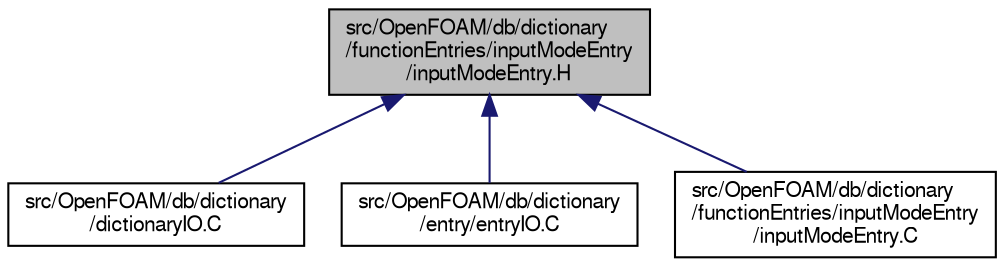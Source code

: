 digraph "src/OpenFOAM/db/dictionary/functionEntries/inputModeEntry/inputModeEntry.H"
{
  bgcolor="transparent";
  edge [fontname="FreeSans",fontsize="10",labelfontname="FreeSans",labelfontsize="10"];
  node [fontname="FreeSans",fontsize="10",shape=record];
  Node57 [label="src/OpenFOAM/db/dictionary\l/functionEntries/inputModeEntry\l/inputModeEntry.H",height=0.2,width=0.4,color="black", fillcolor="grey75", style="filled", fontcolor="black"];
  Node57 -> Node58 [dir="back",color="midnightblue",fontsize="10",style="solid",fontname="FreeSans"];
  Node58 [label="src/OpenFOAM/db/dictionary\l/dictionaryIO.C",height=0.2,width=0.4,color="black",URL="$a08816.html"];
  Node57 -> Node59 [dir="back",color="midnightblue",fontsize="10",style="solid",fontname="FreeSans"];
  Node59 [label="src/OpenFOAM/db/dictionary\l/entry/entryIO.C",height=0.2,width=0.4,color="black",URL="$a08828.html"];
  Node57 -> Node60 [dir="back",color="midnightblue",fontsize="10",style="solid",fontname="FreeSans"];
  Node60 [label="src/OpenFOAM/db/dictionary\l/functionEntries/inputModeEntry\l/inputModeEntry.C",height=0.2,width=0.4,color="black",URL="$a08867.html"];
}
